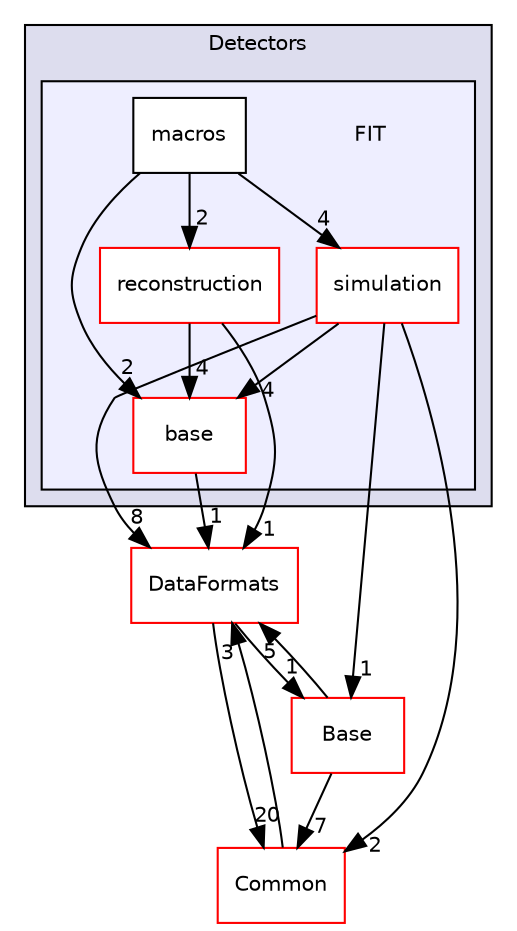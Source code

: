 digraph "/home/travis/build/AliceO2Group/AliceO2/Detectors/FIT" {
  bgcolor=transparent;
  compound=true
  node [ fontsize="10", fontname="Helvetica"];
  edge [ labelfontsize="10", labelfontname="Helvetica"];
  subgraph clusterdir_051dca18e802f8e9474f2e30d29c04e0 {
    graph [ bgcolor="#ddddee", pencolor="black", label="Detectors" fontname="Helvetica", fontsize="10", URL="dir_051dca18e802f8e9474f2e30d29c04e0.html"]
  subgraph clusterdir_d14e88a79bca429480864605ee348cef {
    graph [ bgcolor="#eeeeff", pencolor="black", label="" URL="dir_d14e88a79bca429480864605ee348cef.html"];
    dir_d14e88a79bca429480864605ee348cef [shape=plaintext label="FIT"];
    dir_efd5be80f1ea96799fa313034d485898 [shape=box label="base" color="red" fillcolor="white" style="filled" URL="dir_efd5be80f1ea96799fa313034d485898.html"];
    dir_074551206c959c7d0b908f7ffb656d54 [shape=box label="macros" color="black" fillcolor="white" style="filled" URL="dir_074551206c959c7d0b908f7ffb656d54.html"];
    dir_2c820bed5c411b935519b7bdac22c9ce [shape=box label="reconstruction" color="red" fillcolor="white" style="filled" URL="dir_2c820bed5c411b935519b7bdac22c9ce.html"];
    dir_d961a1fccbdc187b00f8f36febec53be [shape=box label="simulation" color="red" fillcolor="white" style="filled" URL="dir_d961a1fccbdc187b00f8f36febec53be.html"];
  }
  }
  dir_4ab6b4cc6a7edbff49100e9123df213f [shape=box label="Common" color="red" URL="dir_4ab6b4cc6a7edbff49100e9123df213f.html"];
  dir_37c90836491b695b472bf98d1be8336b [shape=box label="Base" color="red" URL="dir_37c90836491b695b472bf98d1be8336b.html"];
  dir_2171f7ec022c5423887b07c69b2f5b48 [shape=box label="DataFormats" color="red" URL="dir_2171f7ec022c5423887b07c69b2f5b48.html"];
  dir_4ab6b4cc6a7edbff49100e9123df213f->dir_2171f7ec022c5423887b07c69b2f5b48 [headlabel="3", labeldistance=1.5 headhref="dir_000016_000054.html"];
  dir_2c820bed5c411b935519b7bdac22c9ce->dir_efd5be80f1ea96799fa313034d485898 [headlabel="4", labeldistance=1.5 headhref="dir_000257_000215.html"];
  dir_2c820bed5c411b935519b7bdac22c9ce->dir_2171f7ec022c5423887b07c69b2f5b48 [headlabel="1", labeldistance=1.5 headhref="dir_000257_000054.html"];
  dir_37c90836491b695b472bf98d1be8336b->dir_4ab6b4cc6a7edbff49100e9123df213f [headlabel="7", labeldistance=1.5 headhref="dir_000157_000016.html"];
  dir_37c90836491b695b472bf98d1be8336b->dir_2171f7ec022c5423887b07c69b2f5b48 [headlabel="5", labeldistance=1.5 headhref="dir_000157_000054.html"];
  dir_d961a1fccbdc187b00f8f36febec53be->dir_4ab6b4cc6a7edbff49100e9123df213f [headlabel="2", labeldistance=1.5 headhref="dir_000164_000016.html"];
  dir_d961a1fccbdc187b00f8f36febec53be->dir_37c90836491b695b472bf98d1be8336b [headlabel="1", labeldistance=1.5 headhref="dir_000164_000157.html"];
  dir_d961a1fccbdc187b00f8f36febec53be->dir_efd5be80f1ea96799fa313034d485898 [headlabel="4", labeldistance=1.5 headhref="dir_000164_000215.html"];
  dir_d961a1fccbdc187b00f8f36febec53be->dir_2171f7ec022c5423887b07c69b2f5b48 [headlabel="8", labeldistance=1.5 headhref="dir_000164_000054.html"];
  dir_efd5be80f1ea96799fa313034d485898->dir_2171f7ec022c5423887b07c69b2f5b48 [headlabel="1", labeldistance=1.5 headhref="dir_000215_000054.html"];
  dir_2171f7ec022c5423887b07c69b2f5b48->dir_4ab6b4cc6a7edbff49100e9123df213f [headlabel="20", labeldistance=1.5 headhref="dir_000054_000016.html"];
  dir_2171f7ec022c5423887b07c69b2f5b48->dir_37c90836491b695b472bf98d1be8336b [headlabel="1", labeldistance=1.5 headhref="dir_000054_000157.html"];
  dir_074551206c959c7d0b908f7ffb656d54->dir_2c820bed5c411b935519b7bdac22c9ce [headlabel="2", labeldistance=1.5 headhref="dir_000256_000257.html"];
  dir_074551206c959c7d0b908f7ffb656d54->dir_d961a1fccbdc187b00f8f36febec53be [headlabel="4", labeldistance=1.5 headhref="dir_000256_000164.html"];
  dir_074551206c959c7d0b908f7ffb656d54->dir_efd5be80f1ea96799fa313034d485898 [headlabel="2", labeldistance=1.5 headhref="dir_000256_000215.html"];
}
